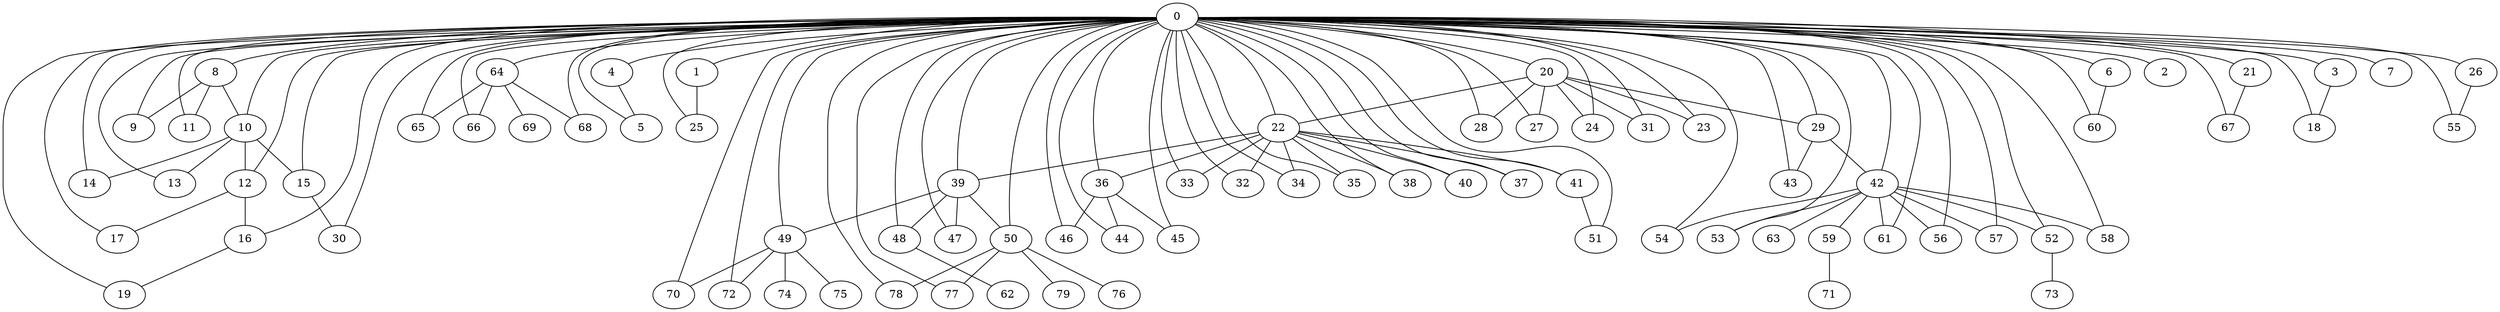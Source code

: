 graph G {
   8 -- 9
   8 -- 10
   8 -- 11
   64 -- 65
   64 -- 66
   64 -- 68
   64 -- 69
   0 -- 4
   0 -- 9
   0 -- 65
   0 -- 1
   0 -- 5
   0 -- 70
   0 -- 6
   0 -- 66
   0 -- 2
   0 -- 67
   0 -- 3
   0 -- 7
   0 -- 72
   0 -- 8
   0 -- 10
   0 -- 11
   0 -- 14
   0 -- 12
   0 -- 13
   0 -- 17
   0 -- 15
   0 -- 16
   0 -- 19
   0 -- 18
   0 -- 20
   0 -- 21
   0 -- 25
   0 -- 26
   0 -- 28
   0 -- 27
   0 -- 24
   0 -- 30
   0 -- 31
   0 -- 22
   0 -- 33
   0 -- 32
   0 -- 23
   0 -- 34
   0 -- 35
   0 -- 29
   0 -- 36
   0 -- 38
   0 -- 40
   0 -- 43
   0 -- 37
   0 -- 39
   0 -- 47
   0 -- 46
   0 -- 41
   0 -- 48
   0 -- 42
   0 -- 51
   0 -- 44
   0 -- 54
   0 -- 45
   0 -- 53
   0 -- 61
   0 -- 64
   0 -- 56
   0 -- 60
   0 -- 57
   0 -- 52
   0 -- 55
   0 -- 49
   0 -- 58
   0 -- 68
   0 -- 50
   0 -- 78
   0 -- 77
   1 -- 25
   3 -- 18
   4 -- 5
   6 -- 60
   10 -- 12
   10 -- 13
   10 -- 14
   10 -- 15
   12 -- 16
   12 -- 17
   15 -- 30
   16 -- 19
   20 -- 24
   20 -- 22
   20 -- 31
   20 -- 23
   20 -- 27
   20 -- 28
   20 -- 29
   21 -- 67
   22 -- 36
   22 -- 32
   22 -- 33
   22 -- 34
   22 -- 35
   22 -- 37
   22 -- 38
   22 -- 39
   22 -- 40
   22 -- 41
   26 -- 55
   29 -- 42
   29 -- 43
   36 -- 46
   36 -- 44
   36 -- 45
   39 -- 48
   39 -- 47
   39 -- 49
   39 -- 50
   41 -- 51
   42 -- 53
   42 -- 56
   42 -- 52
   42 -- 54
   42 -- 57
   42 -- 58
   42 -- 59
   42 -- 61
   42 -- 63
   48 -- 62
   49 -- 72
   49 -- 70
   49 -- 74
   49 -- 75
   50 -- 79
   50 -- 76
   50 -- 77
   50 -- 78
   52 -- 73
   59 -- 71
}

